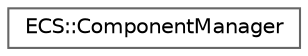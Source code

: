 digraph "Graphical Class Hierarchy"
{
 // LATEX_PDF_SIZE
  bgcolor="transparent";
  edge [fontname=Helvetica,fontsize=10,labelfontname=Helvetica,labelfontsize=10];
  node [fontname=Helvetica,fontsize=10,shape=box,height=0.2,width=0.4];
  rankdir="LR";
  Node0 [id="Node000000",label="ECS::ComponentManager",height=0.2,width=0.4,color="grey40", fillcolor="white", style="filled",URL="$classECS_1_1ComponentManager.html",tooltip=" "];
}
